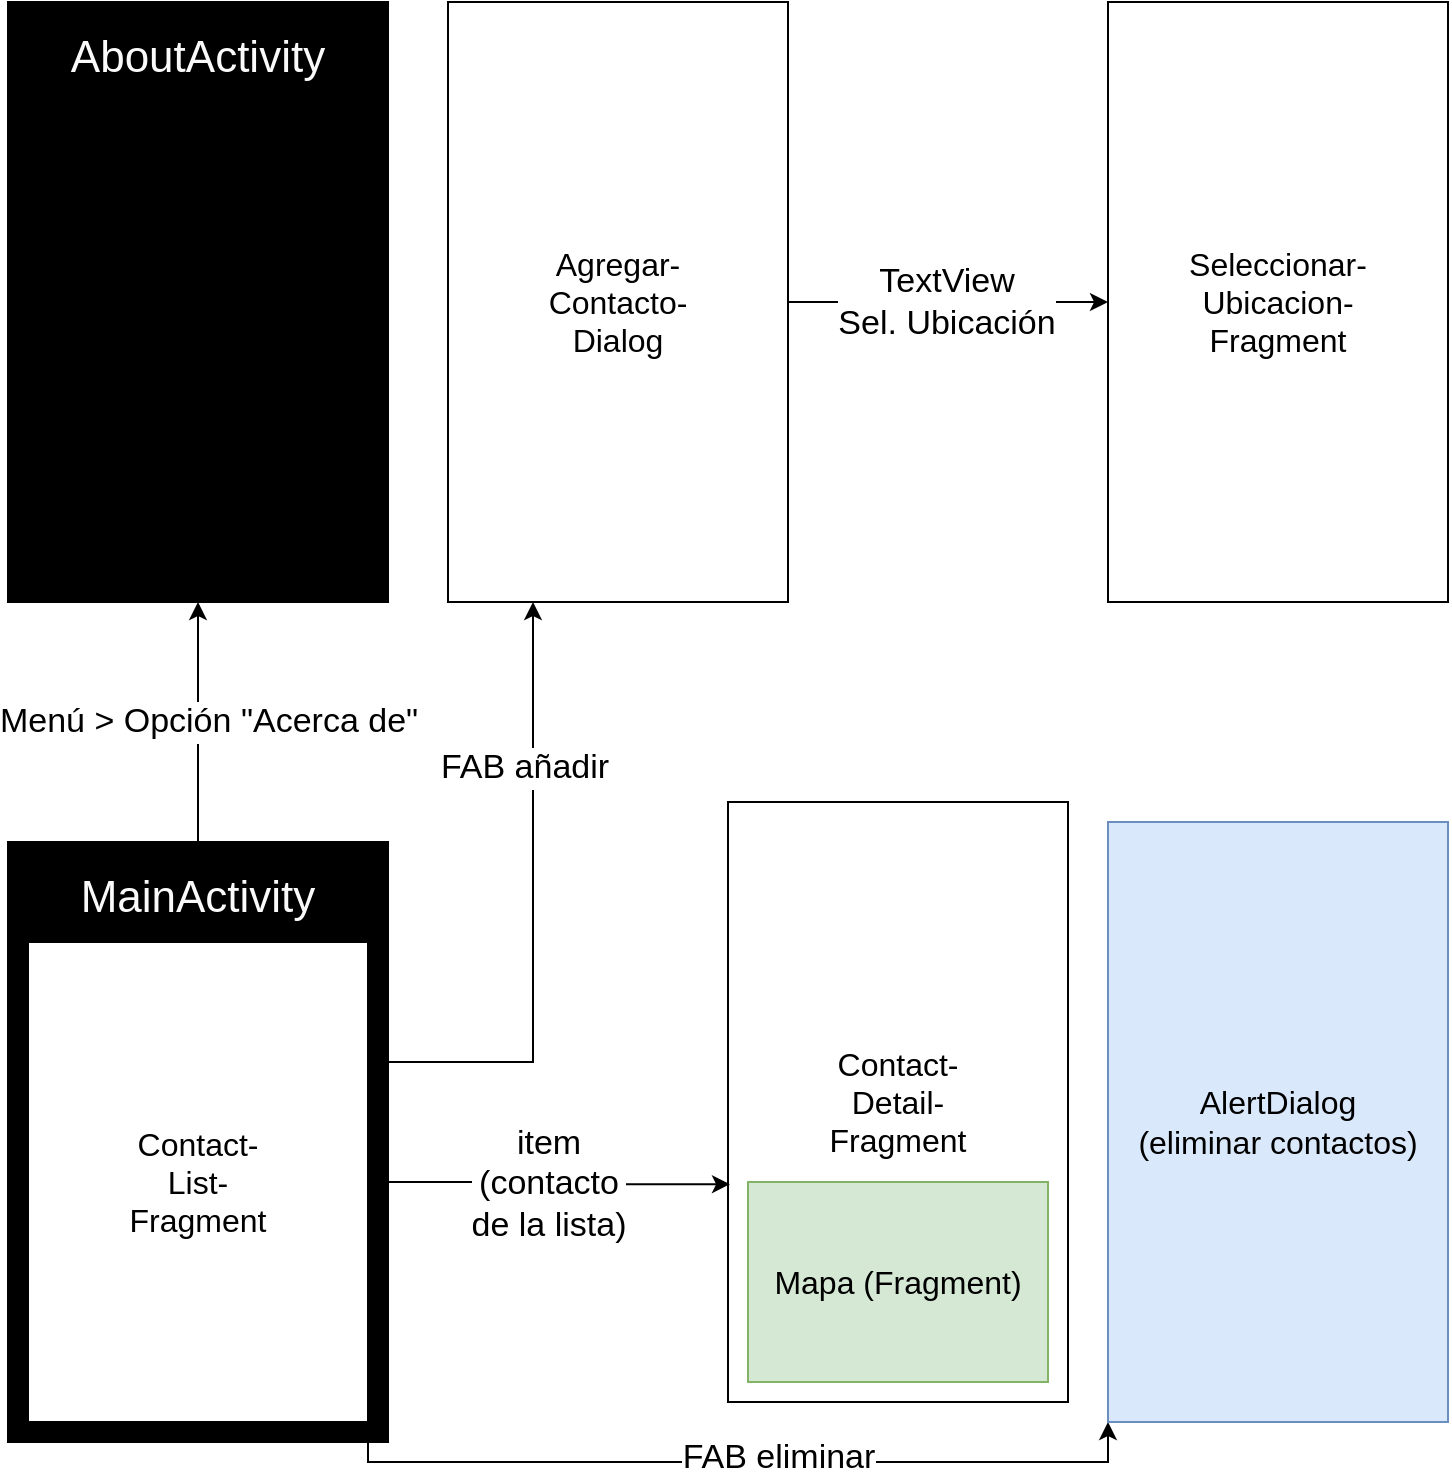 <mxfile version="25.0.1">
  <diagram id="C5RBs43oDa-KdzZeNtuy" name="Page-1">
    <mxGraphModel dx="2206" dy="1188" grid="1" gridSize="10" guides="1" tooltips="1" connect="1" arrows="1" fold="1" page="1" pageScale="1" pageWidth="827" pageHeight="1169" math="0" shadow="0">
      <root>
        <mxCell id="WIyWlLk6GJQsqaUBKTNV-0" />
        <mxCell id="WIyWlLk6GJQsqaUBKTNV-1" parent="WIyWlLk6GJQsqaUBKTNV-0" />
        <mxCell id="sObqyzGJp8MzGJ6KXpRl-7" style="edgeStyle=orthogonalEdgeStyle;rounded=0;orthogonalLoop=1;jettySize=auto;html=1;exitX=0.5;exitY=0;exitDx=0;exitDy=0;entryX=0.5;entryY=1;entryDx=0;entryDy=0;" parent="WIyWlLk6GJQsqaUBKTNV-1" source="U00-1Mk1iWWQr820ST_R-0" target="sObqyzGJp8MzGJ6KXpRl-5" edge="1">
          <mxGeometry relative="1" as="geometry" />
        </mxCell>
        <mxCell id="U00-1Mk1iWWQr820ST_R-0" value="&lt;font style=&quot;font-size: 22px;&quot;&gt;MainActivity&lt;/font&gt;&lt;div&gt;&lt;br&gt;&lt;br&gt;&lt;br&gt;&lt;br&gt;&lt;br&gt;&lt;/div&gt;&lt;div&gt;&lt;br&gt;&lt;/div&gt;&lt;div&gt;&lt;br&gt;&lt;/div&gt;&lt;div&gt;&lt;br&gt;&lt;/div&gt;&lt;div&gt;&lt;br&gt;&lt;/div&gt;&lt;div&gt;&lt;br&gt;&lt;/div&gt;&lt;div&gt;&lt;br&gt;&lt;/div&gt;&lt;div&gt;&lt;br&gt;&lt;/div&gt;&lt;div&gt;&lt;br&gt;&lt;/div&gt;&lt;div&gt;&lt;br&gt;&lt;/div&gt;&lt;div&gt;&lt;br&gt;&lt;/div&gt;&lt;div&gt;&lt;br&gt;&lt;/div&gt;&lt;div&gt;&lt;br&gt;&lt;/div&gt;" style="rounded=0;whiteSpace=wrap;html=1;fillColor=#000000;fontColor=#FAFAFA;" parent="WIyWlLk6GJQsqaUBKTNV-1" vertex="1">
          <mxGeometry x="90" y="460" width="190" height="300" as="geometry" />
        </mxCell>
        <mxCell id="sObqyzGJp8MzGJ6KXpRl-0" style="edgeStyle=orthogonalEdgeStyle;rounded=0;orthogonalLoop=1;jettySize=auto;html=1;exitX=1;exitY=0.25;exitDx=0;exitDy=0;entryX=0.25;entryY=1;entryDx=0;entryDy=0;" parent="WIyWlLk6GJQsqaUBKTNV-1" source="sObqyzGJp8MzGJ6KXpRl-1" target="sObqyzGJp8MzGJ6KXpRl-4" edge="1">
          <mxGeometry relative="1" as="geometry">
            <mxPoint x="410" y="610" as="targetPoint" />
          </mxGeometry>
        </mxCell>
        <mxCell id="sObqyzGJp8MzGJ6KXpRl-9" value="&lt;font style=&quot;font-size: 17px;&quot;&gt;FAB añadir&lt;/font&gt;" style="edgeLabel;html=1;align=center;verticalAlign=middle;resizable=0;points=[];" parent="sObqyzGJp8MzGJ6KXpRl-0" vertex="1" connectable="0">
          <mxGeometry x="0.131" y="1" relative="1" as="geometry">
            <mxPoint x="-4" y="-53" as="offset" />
          </mxGeometry>
        </mxCell>
        <mxCell id="sObqyzGJp8MzGJ6KXpRl-1" value="&lt;font style=&quot;font-size: 16px;&quot;&gt;Contact-&lt;/font&gt;&lt;div&gt;&lt;font style=&quot;font-size: 16px;&quot;&gt;List-&lt;/font&gt;&lt;/div&gt;&lt;div&gt;&lt;font style=&quot;font-size: 16px;&quot;&gt;Fragment&lt;/font&gt;&lt;/div&gt;" style="rounded=0;whiteSpace=wrap;html=1;" parent="WIyWlLk6GJQsqaUBKTNV-1" vertex="1">
          <mxGeometry x="100" y="510" width="170" height="240" as="geometry" />
        </mxCell>
        <mxCell id="sObqyzGJp8MzGJ6KXpRl-4" value="&lt;font style=&quot;font-size: 16px;&quot;&gt;Agregar-&lt;/font&gt;&lt;div&gt;&lt;font style=&quot;font-size: 16px;&quot;&gt;Contacto-&lt;/font&gt;&lt;/div&gt;&lt;div&gt;&lt;font style=&quot;font-size: 16px;&quot;&gt;Dialog&lt;/font&gt;&lt;/div&gt;" style="rounded=0;whiteSpace=wrap;html=1;" parent="WIyWlLk6GJQsqaUBKTNV-1" vertex="1">
          <mxGeometry x="310" y="40" width="170" height="300" as="geometry" />
        </mxCell>
        <mxCell id="sObqyzGJp8MzGJ6KXpRl-5" value="&lt;font style=&quot;font-size: 22px;&quot;&gt;AboutActivity&lt;/font&gt;&lt;div&gt;&lt;br&gt;&lt;br&gt;&lt;br&gt;&lt;br&gt;&lt;br&gt;&lt;/div&gt;&lt;div&gt;&lt;br&gt;&lt;/div&gt;&lt;div&gt;&lt;br&gt;&lt;/div&gt;&lt;div&gt;&lt;br&gt;&lt;/div&gt;&lt;div&gt;&lt;br&gt;&lt;/div&gt;&lt;div&gt;&lt;br&gt;&lt;/div&gt;&lt;div&gt;&lt;br&gt;&lt;/div&gt;&lt;div&gt;&lt;br&gt;&lt;/div&gt;&lt;div&gt;&lt;br&gt;&lt;/div&gt;&lt;div&gt;&lt;br&gt;&lt;/div&gt;&lt;div&gt;&lt;br&gt;&lt;/div&gt;&lt;div&gt;&lt;br&gt;&lt;/div&gt;&lt;div&gt;&lt;br&gt;&lt;/div&gt;" style="rounded=0;whiteSpace=wrap;html=1;fillColor=#000000;fontColor=#FAFAFA;" parent="WIyWlLk6GJQsqaUBKTNV-1" vertex="1">
          <mxGeometry x="90" y="40" width="190" height="300" as="geometry" />
        </mxCell>
        <mxCell id="sObqyzGJp8MzGJ6KXpRl-10" style="edgeStyle=orthogonalEdgeStyle;rounded=0;orthogonalLoop=1;jettySize=auto;html=1;exitX=1;exitY=1;exitDx=0;exitDy=0;entryX=0;entryY=1;entryDx=0;entryDy=0;" parent="WIyWlLk6GJQsqaUBKTNV-1" edge="1" target="WDq3_x80WdMwLBLcd_J3-3" source="sObqyzGJp8MzGJ6KXpRl-1">
          <mxGeometry relative="1" as="geometry">
            <mxPoint x="480" y="690" as="targetPoint" />
            <mxPoint x="280" y="690" as="sourcePoint" />
          </mxGeometry>
        </mxCell>
        <mxCell id="sObqyzGJp8MzGJ6KXpRl-11" value="&lt;font style=&quot;font-size: 17px;&quot;&gt;FAB eliminar&lt;/font&gt;" style="edgeLabel;html=1;align=center;verticalAlign=middle;resizable=0;points=[];" parent="sObqyzGJp8MzGJ6KXpRl-10" vertex="1" connectable="0">
          <mxGeometry x="0.131" y="1" relative="1" as="geometry">
            <mxPoint x="-7" y="-1" as="offset" />
          </mxGeometry>
        </mxCell>
        <mxCell id="sObqyzGJp8MzGJ6KXpRl-12" value="&lt;span style=&quot;font-size: 17px;&quot;&gt;Menú &amp;gt; Opción &quot;&lt;/span&gt;&lt;span style=&quot;font-size: 17px;&quot;&gt;Acerca de&quot;&lt;/span&gt;" style="edgeLabel;html=1;align=center;verticalAlign=middle;resizable=0;points=[];" parent="WIyWlLk6GJQsqaUBKTNV-1" vertex="1" connectable="0">
          <mxGeometry x="190.005" y="400.004" as="geometry" />
        </mxCell>
        <mxCell id="WDq3_x80WdMwLBLcd_J3-0" value="&lt;font style=&quot;font-size: 16px;&quot;&gt;Seleccionar-&lt;/font&gt;&lt;div&gt;&lt;font style=&quot;font-size: 16px;&quot;&gt;Ubicacion-&lt;/font&gt;&lt;/div&gt;&lt;div&gt;&lt;font style=&quot;font-size: 16px;&quot;&gt;Fragment&lt;/font&gt;&lt;/div&gt;" style="rounded=0;whiteSpace=wrap;html=1;" vertex="1" parent="WIyWlLk6GJQsqaUBKTNV-1">
          <mxGeometry x="640" y="40" width="170" height="300" as="geometry" />
        </mxCell>
        <mxCell id="WDq3_x80WdMwLBLcd_J3-1" style="edgeStyle=orthogonalEdgeStyle;rounded=0;orthogonalLoop=1;jettySize=auto;html=1;exitX=1;exitY=0.5;exitDx=0;exitDy=0;entryX=0;entryY=0.5;entryDx=0;entryDy=0;" edge="1" parent="WIyWlLk6GJQsqaUBKTNV-1" source="sObqyzGJp8MzGJ6KXpRl-4" target="WDq3_x80WdMwLBLcd_J3-0">
          <mxGeometry relative="1" as="geometry">
            <mxPoint x="720" y="240" as="targetPoint" />
            <mxPoint x="520" y="240" as="sourcePoint" />
          </mxGeometry>
        </mxCell>
        <mxCell id="WDq3_x80WdMwLBLcd_J3-2" value="&lt;div&gt;&lt;span style=&quot;font-size: 17px;&quot;&gt;TextView&lt;/span&gt;&lt;/div&gt;&lt;div&gt;&lt;font style=&quot;font-size: 17px;&quot;&gt;Sel. Ubicación&lt;/font&gt;&lt;/div&gt;" style="edgeLabel;html=1;align=center;verticalAlign=middle;resizable=0;points=[];" vertex="1" connectable="0" parent="WDq3_x80WdMwLBLcd_J3-1">
          <mxGeometry x="0.131" y="1" relative="1" as="geometry">
            <mxPoint x="-12" y="1" as="offset" />
          </mxGeometry>
        </mxCell>
        <mxCell id="WDq3_x80WdMwLBLcd_J3-3" value="&lt;span style=&quot;font-size: 16px;&quot;&gt;AlertDialog&lt;br&gt;(eliminar contactos)&lt;/span&gt;" style="rounded=0;whiteSpace=wrap;html=1;fillColor=#dae8fc;strokeColor=#6c8ebf;" vertex="1" parent="WIyWlLk6GJQsqaUBKTNV-1">
          <mxGeometry x="640" y="450" width="170" height="300" as="geometry" />
        </mxCell>
        <mxCell id="WDq3_x80WdMwLBLcd_J3-4" value="&lt;div&gt;&lt;font style=&quot;font-size: 16px;&quot;&gt;Contact-&lt;/font&gt;&lt;/div&gt;&lt;div&gt;&lt;font style=&quot;font-size: 16px;&quot;&gt;Detail-&lt;/font&gt;&lt;/div&gt;&lt;div&gt;&lt;font style=&quot;font-size: 16px;&quot;&gt;Fragment&lt;/font&gt;&lt;/div&gt;" style="rounded=0;whiteSpace=wrap;html=1;" vertex="1" parent="WIyWlLk6GJQsqaUBKTNV-1">
          <mxGeometry x="450" y="440" width="170" height="300" as="geometry" />
        </mxCell>
        <mxCell id="WDq3_x80WdMwLBLcd_J3-5" style="edgeStyle=orthogonalEdgeStyle;rounded=0;orthogonalLoop=1;jettySize=auto;html=1;exitX=1;exitY=0.5;exitDx=0;exitDy=0;entryX=0.006;entryY=0.637;entryDx=0;entryDy=0;entryPerimeter=0;" edge="1" parent="WIyWlLk6GJQsqaUBKTNV-1" source="sObqyzGJp8MzGJ6KXpRl-1" target="WDq3_x80WdMwLBLcd_J3-4">
          <mxGeometry relative="1" as="geometry">
            <mxPoint x="450" y="629.5" as="targetPoint" />
            <mxPoint x="290" y="629.5" as="sourcePoint" />
          </mxGeometry>
        </mxCell>
        <mxCell id="WDq3_x80WdMwLBLcd_J3-6" value="&lt;span style=&quot;font-size: 17px;&quot;&gt;item&lt;br&gt;(contacto&lt;br&gt;de la lista)&lt;/span&gt;" style="edgeLabel;html=1;align=center;verticalAlign=middle;resizable=0;points=[];" vertex="1" connectable="0" parent="WDq3_x80WdMwLBLcd_J3-5">
          <mxGeometry x="0.131" y="1" relative="1" as="geometry">
            <mxPoint x="-12" y="1" as="offset" />
          </mxGeometry>
        </mxCell>
        <mxCell id="WDq3_x80WdMwLBLcd_J3-7" value="&lt;span style=&quot;font-size: 16px;&quot;&gt;Mapa (Fragment)&lt;/span&gt;" style="rounded=0;whiteSpace=wrap;html=1;fillColor=#d5e8d4;strokeColor=#82b366;" vertex="1" parent="WIyWlLk6GJQsqaUBKTNV-1">
          <mxGeometry x="460" y="630" width="150" height="100" as="geometry" />
        </mxCell>
      </root>
    </mxGraphModel>
  </diagram>
</mxfile>

